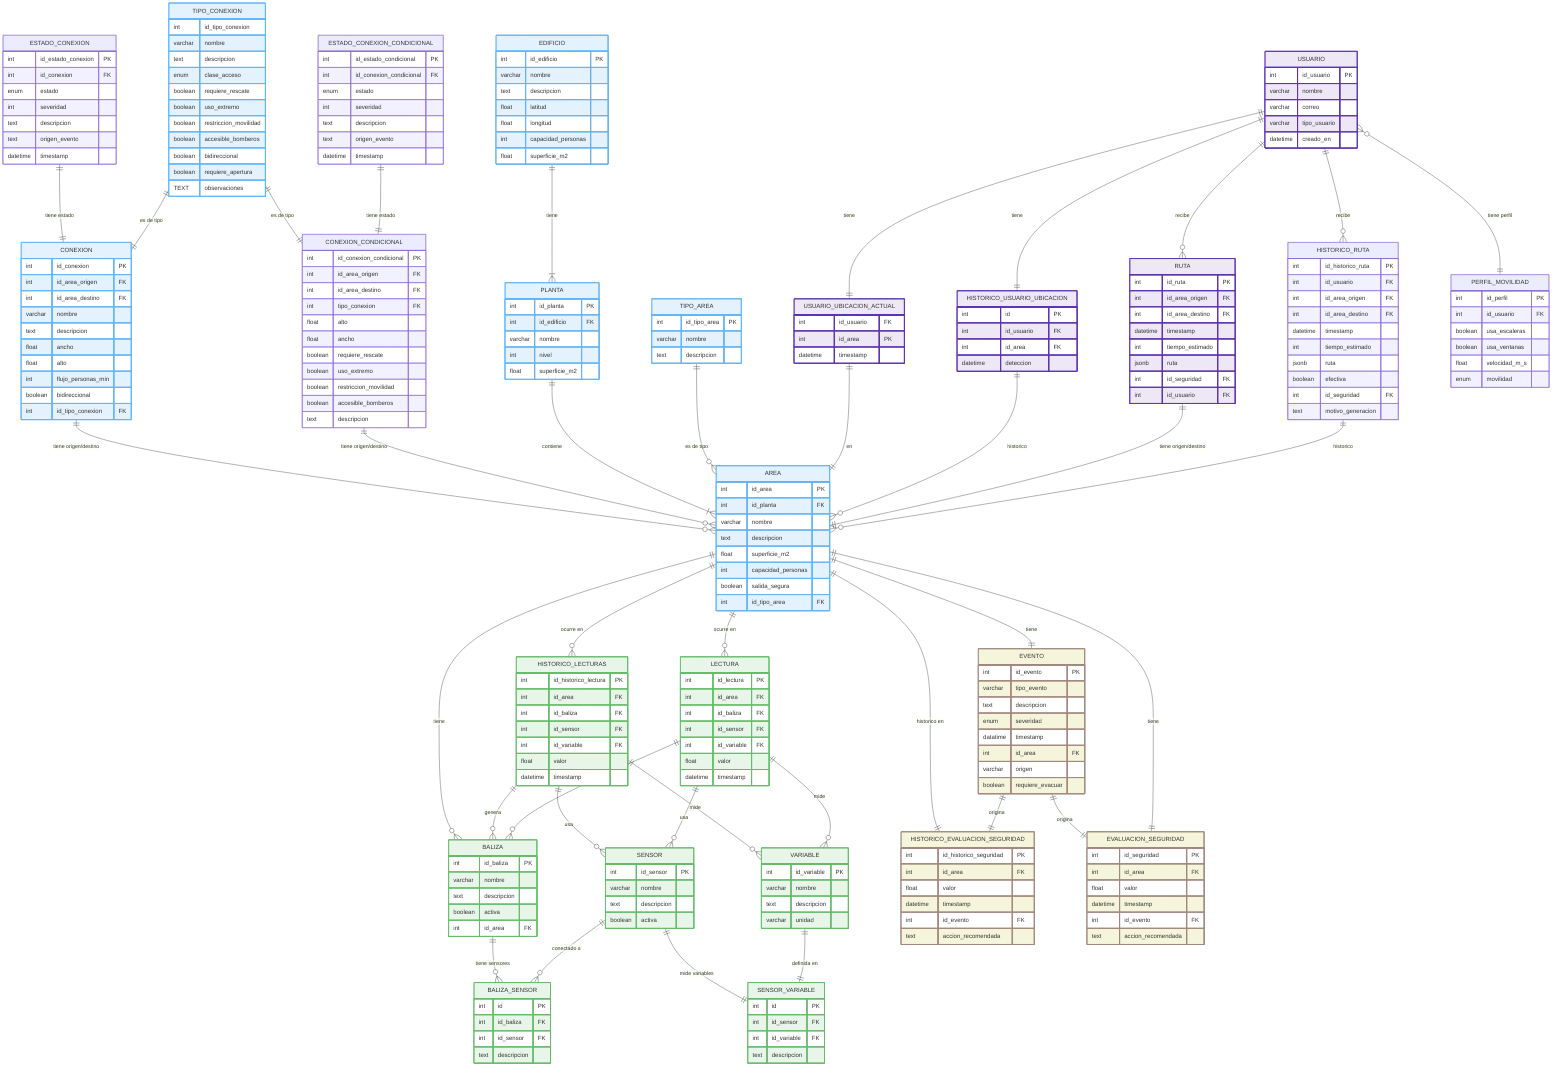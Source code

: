---
config:
  theme: default
---

erDiagram

    %% --- Bloque 1: Edificio y Espacios ---
    %% Esto modela la estructura del edificio espacialmente, es estático.

    CONEXION              ||--o{ AREA : "tiene origen/destino"
    CONEXION_CONDICIONAL  ||--o{ AREA : "tiene origen/destino"
    
    EDIFICIO  ||--|{ PLANTA : "tiene"
    PLANTA    ||--|{ AREA : "contiene"
    TIPO_AREA ||--o{ AREA : "es de tipo"

    ESTADO_CONEXION ||--|| CONEXION  : "tiene estado"
    
    TIPO_CONEXION ||--|| CONEXION             : "es de tipo"
    TIPO_CONEXION ||--|| CONEXION_CONDICIONAL : "es de tipo"
    
    ESTADO_CONEXION_CONDICIONAL ||--|| CONEXION_CONDICIONAL  : "tiene estado"

    EDIFICIO {
      int id_edificio PK
      varchar nombre
      text descripcion
      float latitud
      float longitud
      int capacidad_personas
      float superficie_m2
    }
    PLANTA {
      int id_planta PK
      int id_edificio FK
      varchar nombre
      int nivel
      float superficie_m2
    }
    AREA {
      int id_area PK
      int id_planta FK
      varchar nombre
      text descripcion
      float superficie_m2
      int capacidad_personas
      boolean salida_segura

      int id_tipo_area FK
    }
    TIPO_AREA {
      int id_tipo_area PK
      varchar nombre                    
      text descripcion                  
    }
    %% CONEXION son las puertas (o alternativamente ventanas) o todo aquello que esta entre una AREA y otra AREA (normalmente puertas)
    CONEXION {
      int id_conexion PK
      int id_area_origen FK
      int id_area_destino FK
      varchar nombre
      text descripcion
      float ancho
      float alto
      int flujo_personas_min
      boolean bidireccional
      int id_tipo_conexion FK
    }
    %% Esto modela la existencia de ventanas/hueco/ventilación/rupturas_estructurales como conexiones que no son puertas 
    %% Algunas de estas conexiones son solo transitables en situaciones extremas y la mayoria solo para perfiles de movilidad concretos
    CONEXION_CONDICIONAL {
      int id_conexion_condicional PK
      int id_area_origen FK
      int id_area_destino FK
      int tipo_conexion FK
      float alto 
      float ancho 
      boolean requiere_rescate
      boolean uso_extremo
      boolean restriccion_movilidad 
      boolean accesible_bomberos
      text descripcion 
    }
    TIPO_CONEXION {
      int id_tipo_conexion 
      varchar nombre 
      text descripcion 
      enum clase_acceso
      boolean requiere_rescate
      boolean uso_extremo
      boolean restriccion_movilidad 
      boolean accesible_bomberos
      boolean bidireccional 
      boolean requiere_apertura 
      TEXT observaciones 
    }
    %% Las puertas pueden estar abiertas/cerradas/bloqueadas/intransitables el grafo navegable dependerá de esto
    %% Se tiene que tener en cuenta y modificar dinámicamente el grafo y su transitabilidad
    ESTADO_CONEXION {
      int id_estado_conexion PK
      int id_conexion FK
      enum estado 
      int severidad
      text descripcion
      text origen_evento
      datetime timestamp
    }
    ESTADO_CONEXION_CONDICIONAL {
      int id_estado_condicional PK
      int id_conexion_condicional FK
      enum estado 
      int severidad
      text descripcion
      text origen_evento
      datetime timestamp
    }

    
    
    %% --- Bloque 2: Sensores y Lecturas ---
    %% Esto modela los sensores y el estado en tiempo real de las mediciones, es dinámica.
    AREA ||--o{ LECTURA : "ocurre en"
    AREA ||--o{ HISTORICO_LECTURAS : "ocurre en"
    AREA ||--o{ BALIZA : "tiene"

    BALIZA   ||--o{ BALIZA_SENSOR    : "tiene sensores"
    SENSOR   ||--|| SENSOR_VARIABLE  : "mide variables"
    SENSOR   ||--o{ BALIZA_SENSOR    : "conectado a"
    VARIABLE ||--|| SENSOR_VARIABLE  : "definida en"

    HISTORICO_LECTURAS||--o{ VARIABLE : "mide"
    HISTORICO_LECTURAS||--o{ SENSOR   : "usa"
    HISTORICO_LECTURAS||--o{ BALIZA   : "genera"

    LECTURA ||--o{ VARIABLE  : "mide"
    LECTURA ||--o{ SENSOR    : "usa"
    LECTURA ||--o{ BALIZA    : "genera"
    
    BALIZA {
      int id_baliza PK
      varchar nombre
      text descripcion
      boolean activa
      int id_area FK
    }
    SENSOR {
      int id_sensor PK
      varchar nombre
      text descripcion
      boolean activa
    }
    VARIABLE {
      int id_variable PK
      varchar nombre
      text descripcion
      varchar unidad
    }
    BALIZA_SENSOR {
      int id PK
      int id_baliza FK
      int id_sensor FK
      text descripcion
    }
    SENSOR_VARIABLE {
      int id PK
      int id_sensor FK
      int id_variable FK
      text descripcion
    }
    %% En LECTURA se almacena los ultimos valores medidos por los sensores de las balizas en cada una de las AREAS, su tamaño es fijo, y unicamente se actualiza el valor de la variable, se podría decir que es una especie de Snapshot del estado del sistema en términos de las variables.
    %% Mi idea con esta entidad es tener las ultimas lecturas como si fuera un Live.
    LECTURA {
      int id_lectura PK
      int id_area FK
      int id_baliza FK
      int id_sensor FK
      int id_variable FK
      float valor
      datetime timestamp
    }
    %% Como LECTURA es una tabla estática, para no perdér los datos con cada nueva lectura, se deben ir volcando con cada nueva LECTURA en su HISTORICO, se vuelca al mismo tiempo que se obtiene la lectura de tal modo que los ultimos registros de LECTURA y su HISTORICO son los mismos
    %% Mi idea con esta entidad es poder tener un registro en el tiempo de como han evolucionado las variabes (Tº, CO2, Humo) y poder auditar lo que ha ocurrido, tambien de obtener una media de las ultimas lecturas, como una media de temperatura, el incremento, etc, para poder tener control sobre como evolucionan y detectar patrones.
    HISTORICO_LECTURAS {
      int id_historico_lectura PK
      int id_area FK
      int id_baliza FK
      int id_sensor FK
      int id_variable FK
      float valor
      datetime timestamp
    }

    %% --- Bloque 4: Seguridad ---
    %% Esto modela los eventos generados por el analisis de multiples flujos de datos, este analisis se hace fuera de la base de datos mediante un motor de CEP.
    AREA                 ||--|| EVENTO : "tiene"
    
    AREA                 ||--|| HISTORICO_EVALUACION_SEGURIDAD : "historico en"
    EVENTO               ||--|| HISTORICO_EVALUACION_SEGURIDAD  : "origina"
    EVENTO               ||--|| EVALUACION_SEGURIDAD  : "origina"
    AREA                 ||--|| EVALUACION_SEGURIDAD : "tiene"
   
    

    %% EVENTO es un registro de hechos
    %% La lógica de cómo cambian los estados en base a los eventos se hara de forma externa a la base de datos (motor CEP)
    EVENTO {
      int id_evento PK
      varchar tipo_evento
      text descripcion
      enum severidad
      datatime timestamp
      int id_area FK
      varchar origen
      boolean requiere_evacuar
    }
    %% EVALUACION_SEGURIDAD Esto es el estado actual en base a los eventos
    EVALUACION_SEGURIDAD {
      int id_seguridad PK
      int id_area FK
      float valor
      datetime timestamp
      int id_evento FK
      text accion_recomendada
    }
    HISTORICO_EVALUACION_SEGURIDAD {
      int id_historico_seguridad PK
      int id_area FK
      float valor
      datetime timestamp
      int id_evento FK
      text accion_recomendada

    }


    %% --- Bloque 5: Usuarios y Rutas ---
    %% Esto modela que rutas se recomiendan a que usuarios, tambie modela la posición del usuario relativa a las balizas.
    USUARIO ||--|| USUARIO_UBICACION_ACTUAL : "tiene"
    USUARIO ||--|| HISTORICO_USUARIO_UBICACION : "tiene"
    USUARIO ||--o{ RUTA : "recibe"
    USUARIO ||--o{ HISTORICO_RUTA : "recibe"
    USUARIO }o--|| PERFIL_MOVILIDAD : "tiene perfil"

    USUARIO_UBICACION_ACTUAL     ||--|| AREA : "en"
    HISTORICO_USUARIO_UBICACION  ||--o{ AREA : "historico"
    RUTA                         ||--|| AREA : "tiene origen/destino"
    HISTORICO_RUTA               ||--o{ AREA : "historico"


    USUARIO {
      int id_usuario PK
      varchar nombre
      varchar correo
      varchar tipo_usuario
      datetime creado_en
    }
    
    PERFIL_MOVILIDAD {
      int id_perfil PK
      int id_usuario FK
      boolean usa_escaleras
      boolean usa_ventanas
      float velocidad_m_s
      enum movilidad 
    }
    %% USUARIO_UBICACIÓN_ACTUAL contiene la ubicación actual de usuario o la ultima conocida (esto nose si da problemas), Deberia tener le tamaño igual al numero de usuarios del edificio o planta (segun lo que se estudie) y solo variar la posición/ubicación (Muy parecido por no decir igual al la entidad LECTURA)
    %% La obtención de esta ubicación se hace mediante un algoritmo de triangulación utilzando las balizas y un dispositivo del usuario, externo a la base de datos (Motor de triangulación)
    USUARIO_UBICACION_ACTUAL {
      int id_usuario FK
      int id_area PK
      datetime timestamp
    }
    %% Como USUARIO_UBICACION_ACTUAL no crece con las nuevas ubicaciones, las nuevas ubicaciones se deben ir volcando en su HISTORICO (muy parecido por no decir igual a lo que ocurre con LECTURA y su HISTORICO)
    HISTORICO_USUARIO_UBICACION {
      int id PK
      int id_usuario FK
      int id_area FK
      datetime deteccion
    }
  %% El algoritmo de recomendación de rutas es externo a la Base de datos (Motor de recomendación de rutas de evacuación)
    RUTA {
      int id_ruta PK
      int id_area_origen FK
      int id_area_destino FK
      datetime timestamp
      int tiempo_estimado
      jsonb ruta
      int id_seguridad FK
      int id_usuario FK
    }
    HISTORICO_RUTA {
      int id_historico_ruta PK
      int id_usuario FK
      int id_area_origen FK
      int id_area_destino FK
      datetime timestamp
      int tiempo_estimado
      jsonb ruta
      boolean efectiva
      int id_seguridad FK
      text motivo_generacion
    }


    %% --- ESTILOS DE LAS TABLAS ---

    %% --- Edificios y espacios ---
    style EDIFICIO fill:#E3F2FD,stroke:#64B5F6,stroke-width:2px
    style PLANTA fill:#E3F2FD,stroke:#64B5F6,stroke-width:2px
    style AREA fill:#E3F2FD,stroke:#64B5F6,stroke-width:2px
    style TIPO_AREA fill:#E3F2FD,stroke:#64B5F6,stroke-width:2px
    style CONEXION fill:#E3F2FD,stroke:#64B5F6,stroke-width:2px
    style TIPO_CONEXION fill:#E3F2FD,stroke:#64B5F6,stroke-width:2px


    %% --- Sensores y lecturas ---
    style BALIZA fill:#E8F5E9,stroke:#66BB6A,stroke-width:2px
    style SENSOR fill:#E8F5E9,stroke:#66BB6A,stroke-width:2px
    style VARIABLE fill:#E8F5E9,stroke:#66BB6A,stroke-width:2px
    style BALIZA_SENSOR fill:#E8F5E9,stroke:#66BB6A,stroke-width:2px
    style SENSOR_VARIABLE fill:#E8F5E9,stroke:#66BB6A,stroke-width:2px
    style LECTURA fill:#E8F5E9,stroke:#66BB6A,stroke-width:2px
    style HISTORICO_LECTURAS fill:#E8F5E9,stroke:#66BB6A,stroke-width:2px

    %% --- Seguridad ---
    style EVALUACION_SEGURIDAD fill:#F5F5DC,stroke:#A1887F,stroke-width:2px
    style HISTORICO_EVALUACION_SEGURIDAD fill:#F5F5DC,stroke:#A1887F,stroke-width:2px
    style EVENTO fill:#F5F5DC,stroke:#A1887F,stroke-width:2px

    %% --- Usuarios y Rutas ---
    style USUARIO fill:#EDE7F6,stroke:#5E35B1,stroke-width:2px
    style USUARIO_UBICACION_ACTUAL fill:#EDE7F6,stroke:#5E35B1,stroke-width:2px
    style HISTORICO_USUARIO_UBICACION fill:#EDE7F6,stroke:#5E35B1,stroke-width:2px
    style RUTA fill:#EDE7F6,stroke:#5E35B1,stroke-width:2px